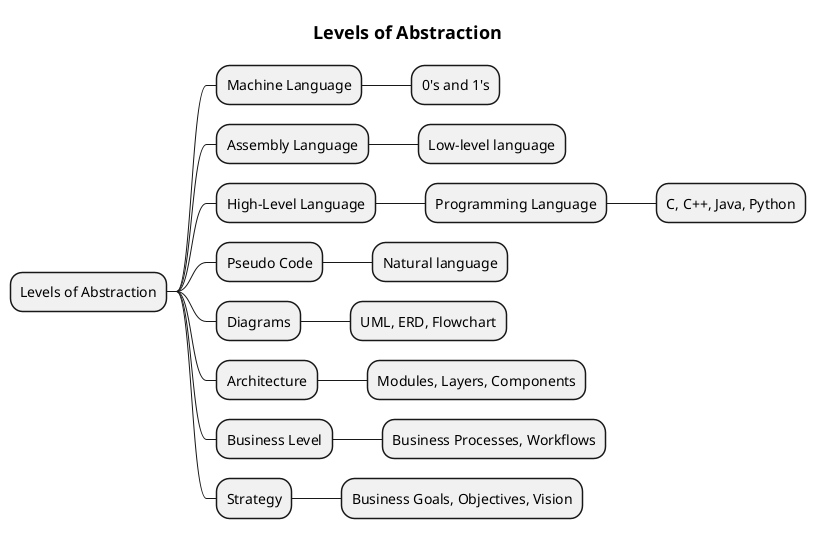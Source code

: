 @startmindmap
title = Levels of Abstraction

* Levels of Abstraction
** Machine Language
*** 0's and 1's
** Assembly Language
*** Low-level language
** High-Level Language
*** Programming Language
**** C, C++, Java, Python
** Pseudo Code
*** Natural language
** Diagrams
*** UML, ERD, Flowchart
** Architecture
*** Modules, Layers, Components
** Business Level
*** Business Processes, Workflows
** Strategy
*** Business Goals, Objectives, Vision
@endmindmap
